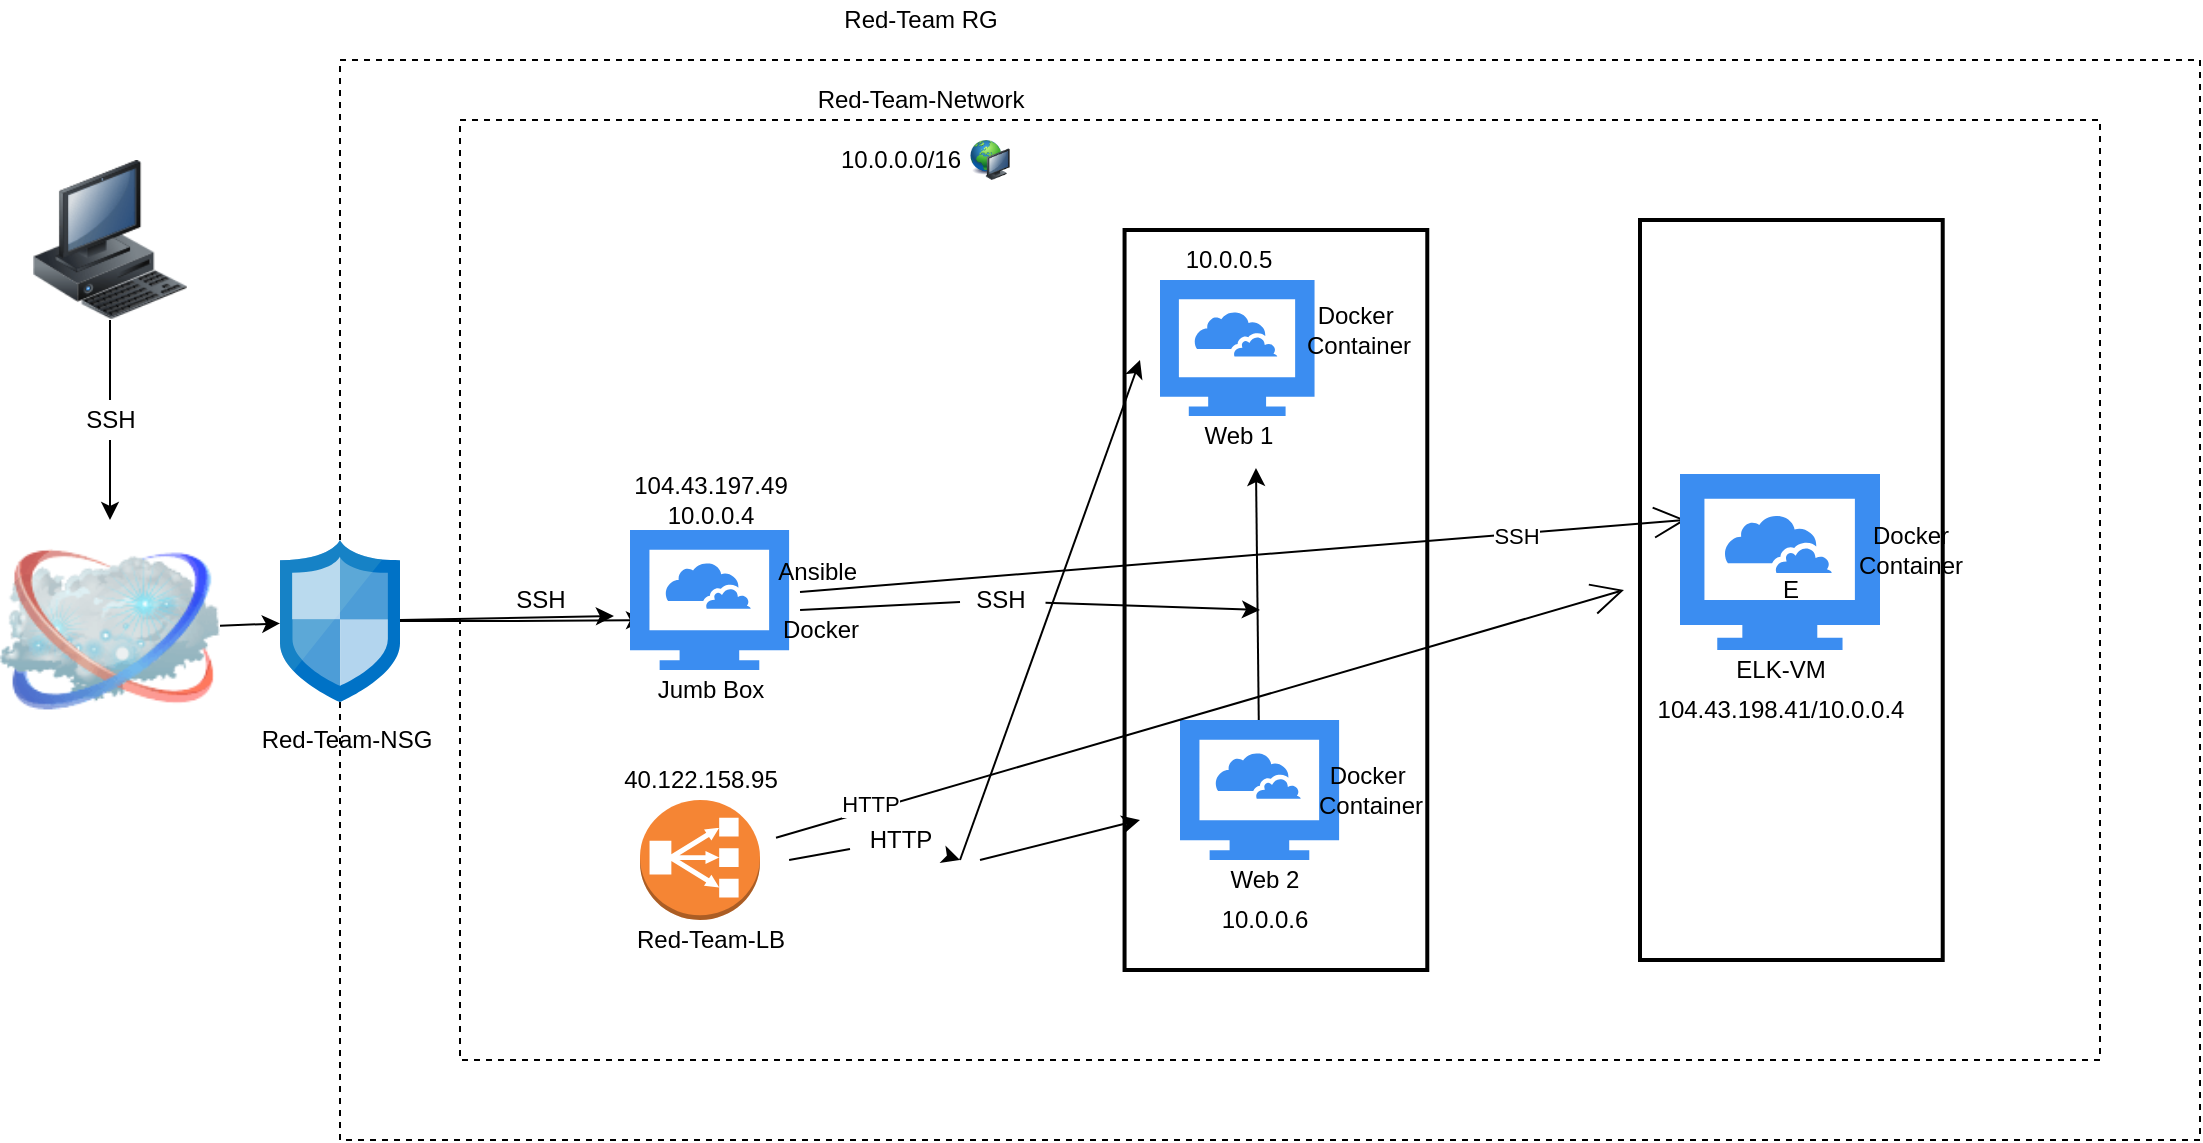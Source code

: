 <mxfile version="15.3.5" type="google"><diagram id="NhgxrmdCNX5sG75ckINy" name="Page-1"><mxGraphModel dx="1422" dy="762" grid="1" gridSize="10" guides="1" tooltips="1" connect="1" arrows="1" fold="1" page="1" pageScale="1" pageWidth="850" pageHeight="1100" math="0" shadow="0"><root><mxCell id="0"/><mxCell id="1" parent="0"/><mxCell id="9-Ka2VuBFVSzYfJKGY-1-11" value="" style="whiteSpace=wrap;html=1;dashed=1;fillColor=none;" parent="1" vertex="1"><mxGeometry x="240" y="80" width="930" height="540" as="geometry"/></mxCell><mxCell id="9-Ka2VuBFVSzYfJKGY-1-45" style="edgeStyle=none;rounded=0;orthogonalLoop=1;jettySize=auto;html=1;" parent="1" source="9-Ka2VuBFVSzYfJKGY-1-1" target="9-Ka2VuBFVSzYfJKGY-1-7" edge="1"><mxGeometry relative="1" as="geometry"/></mxCell><mxCell id="9-Ka2VuBFVSzYfJKGY-1-1" value="" style="image;html=1;image=img/lib/clip_art/networking/Cloud_128x128.png;" parent="1" vertex="1"><mxGeometry x="70" y="310" width="110" height="110" as="geometry"/></mxCell><mxCell id="9-Ka2VuBFVSzYfJKGY-1-4" style="edgeStyle=orthogonalEdgeStyle;rounded=0;orthogonalLoop=1;jettySize=auto;html=1;startArrow=none;" parent="1" source="9-Ka2VuBFVSzYfJKGY-1-5" target="9-Ka2VuBFVSzYfJKGY-1-1" edge="1"><mxGeometry relative="1" as="geometry"><Array as="points"><mxPoint x="125" y="330"/><mxPoint x="125" y="330"/></Array></mxGeometry></mxCell><mxCell id="9-Ka2VuBFVSzYfJKGY-1-3" value="" style="image;html=1;image=img/lib/clip_art/computers/Workstation_128x128.png;" parent="1" vertex="1"><mxGeometry x="85" y="130" width="80" height="80" as="geometry"/></mxCell><mxCell id="9-Ka2VuBFVSzYfJKGY-1-5" value="SSH" style="text;html=1;align=center;verticalAlign=middle;resizable=0;points=[];autosize=1;strokeColor=none;fillColor=none;" parent="1" vertex="1"><mxGeometry x="105" y="250" width="40" height="20" as="geometry"/></mxCell><mxCell id="9-Ka2VuBFVSzYfJKGY-1-6" value="" style="edgeStyle=orthogonalEdgeStyle;rounded=0;orthogonalLoop=1;jettySize=auto;html=1;endArrow=none;" parent="1" source="9-Ka2VuBFVSzYfJKGY-1-3" target="9-Ka2VuBFVSzYfJKGY-1-5" edge="1"><mxGeometry relative="1" as="geometry"><mxPoint x="125" y="280" as="sourcePoint"/><mxPoint x="125" y="370" as="targetPoint"/><Array as="points"/></mxGeometry></mxCell><mxCell id="9-Ka2VuBFVSzYfJKGY-1-27" style="edgeStyle=orthogonalEdgeStyle;rounded=0;orthogonalLoop=1;jettySize=auto;html=1;entryX=0.088;entryY=0.643;entryDx=0;entryDy=0;entryPerimeter=0;" parent="1" source="9-Ka2VuBFVSzYfJKGY-1-7" target="9-Ka2VuBFVSzYfJKGY-1-23" edge="1"><mxGeometry relative="1" as="geometry"/></mxCell><mxCell id="9-Ka2VuBFVSzYfJKGY-1-40" style="edgeStyle=none;rounded=0;orthogonalLoop=1;jettySize=auto;html=1;entryX=-0.101;entryY=0.614;entryDx=0;entryDy=0;entryPerimeter=0;" parent="1" source="9-Ka2VuBFVSzYfJKGY-1-7" target="9-Ka2VuBFVSzYfJKGY-1-23" edge="1"><mxGeometry relative="1" as="geometry"/></mxCell><mxCell id="9-Ka2VuBFVSzYfJKGY-1-7" value="" style="aspect=fixed;html=1;points=[];align=center;image;fontSize=12;image=img/lib/mscae/Network_Security_Groups_Classic.svg;" parent="1" vertex="1"><mxGeometry x="210" y="320" width="60" height="81.08" as="geometry"/></mxCell><mxCell id="9-Ka2VuBFVSzYfJKGY-1-9" value="&lt;table&gt;&lt;tbody&gt;&lt;tr&gt;&lt;td&gt;&lt;br&gt;&lt;/td&gt;&lt;td&gt;&lt;br&gt;&lt;/td&gt;&lt;/tr&gt;&lt;tr&gt;&lt;td&gt;&lt;br&gt;&lt;/td&gt;&lt;td&gt;&lt;br&gt;&lt;/td&gt;&lt;/tr&gt;&lt;/tbody&gt;&lt;/table&gt;" style="text;html=1;align=center;verticalAlign=middle;resizable=0;points=[];autosize=1;strokeColor=none;fillColor=none;" parent="1" vertex="1"><mxGeometry x="310" y="180" width="30" height="40" as="geometry"/></mxCell><mxCell id="9-Ka2VuBFVSzYfJKGY-1-12" value="" style="whiteSpace=wrap;html=1;dashed=1;fillColor=none;" parent="1" vertex="1"><mxGeometry x="300" y="110" width="820" height="470" as="geometry"/></mxCell><mxCell id="9-Ka2VuBFVSzYfJKGY-1-16" value="Red-Team-NSG" style="text;html=1;align=center;verticalAlign=middle;resizable=0;points=[];autosize=1;strokeColor=none;fillColor=none;" parent="1" vertex="1"><mxGeometry x="193.3" y="410" width="100" height="20" as="geometry"/></mxCell><mxCell id="9-Ka2VuBFVSzYfJKGY-1-17" value="Red-Team RG" style="text;html=1;align=center;verticalAlign=middle;resizable=0;points=[];autosize=1;strokeColor=none;fillColor=none;" parent="1" vertex="1"><mxGeometry x="485" y="50" width="90" height="20" as="geometry"/></mxCell><mxCell id="9-Ka2VuBFVSzYfJKGY-1-18" value="Red-Team-Network" style="text;html=1;align=center;verticalAlign=middle;resizable=0;points=[];autosize=1;strokeColor=none;fillColor=none;" parent="1" vertex="1"><mxGeometry x="470" y="90" width="120" height="20" as="geometry"/></mxCell><mxCell id="9-Ka2VuBFVSzYfJKGY-1-21" value="" style="image;html=1;image=img/lib/clip_art/computers/Network_128x128.png;dashed=1;fillColor=none;" parent="1" vertex="1"><mxGeometry x="530" y="120" width="70" height="20" as="geometry"/></mxCell><mxCell id="9-Ka2VuBFVSzYfJKGY-1-22" value="10.0.0.0/16" style="text;html=1;align=center;verticalAlign=middle;resizable=0;points=[];autosize=1;strokeColor=none;fillColor=none;" parent="1" vertex="1"><mxGeometry x="480" y="120" width="80" height="20" as="geometry"/></mxCell><mxCell id="9-Ka2VuBFVSzYfJKGY-1-23" value="" style="html=1;aspect=fixed;strokeColor=none;shadow=0;align=center;verticalAlign=top;fillColor=#3B8DF1;shape=mxgraph.gcp2.cloud_computer;dashed=1;" parent="1" vertex="1"><mxGeometry x="385" y="315" width="79.55" height="70" as="geometry"/></mxCell><mxCell id="9-Ka2VuBFVSzYfJKGY-1-24" value="Jumb Box" style="text;html=1;align=center;verticalAlign=middle;resizable=0;points=[];autosize=1;strokeColor=none;fillColor=none;" parent="1" vertex="1"><mxGeometry x="390" y="385" width="70" height="20" as="geometry"/></mxCell><mxCell id="9-Ka2VuBFVSzYfJKGY-1-38" style="edgeStyle=none;rounded=0;orthogonalLoop=1;jettySize=auto;html=1;exitX=1.069;exitY=0.571;exitDx=0;exitDy=0;exitPerimeter=0;startArrow=none;" parent="1" source="9-Ka2VuBFVSzYfJKGY-1-43" edge="1"><mxGeometry relative="1" as="geometry"><mxPoint x="700" y="355" as="targetPoint"/></mxGeometry></mxCell><mxCell id="tAet2AgOycafBtRzWZwq-9" style="edgeStyle=none;curved=1;rounded=0;orthogonalLoop=1;jettySize=auto;html=1;entryX=0.03;entryY=0.261;entryDx=0;entryDy=0;entryPerimeter=0;endArrow=open;startSize=14;endSize=14;sourcePerimeterSpacing=8;targetPerimeterSpacing=8;" edge="1" parent="1" target="tAet2AgOycafBtRzWZwq-5"><mxGeometry relative="1" as="geometry"><mxPoint x="470" y="346" as="sourcePoint"/></mxGeometry></mxCell><mxCell id="tAet2AgOycafBtRzWZwq-10" value="SSH" style="edgeLabel;html=1;align=center;verticalAlign=middle;resizable=0;points=[];" vertex="1" connectable="0" parent="tAet2AgOycafBtRzWZwq-9"><mxGeometry x="0.616" y="-1" relative="1" as="geometry"><mxPoint as="offset"/></mxGeometry></mxCell><mxCell id="9-Ka2VuBFVSzYfJKGY-1-25" value="Ansible&amp;nbsp;&lt;br&gt;&lt;br&gt;Docker" style="text;html=1;align=center;verticalAlign=middle;resizable=0;points=[];autosize=1;strokeColor=none;fillColor=none;" parent="1" vertex="1"><mxGeometry x="450" y="325" width="60" height="50" as="geometry"/></mxCell><mxCell id="9-Ka2VuBFVSzYfJKGY-1-26" value="104.43.197.49&lt;br&gt;10.0.0.4" style="text;html=1;align=center;verticalAlign=middle;resizable=0;points=[];autosize=1;strokeColor=none;fillColor=none;" parent="1" vertex="1"><mxGeometry x="379.78" y="285" width="90" height="30" as="geometry"/></mxCell><mxCell id="9-Ka2VuBFVSzYfJKGY-1-28" value="SSH" style="text;html=1;align=center;verticalAlign=middle;resizable=0;points=[];autosize=1;strokeColor=none;fillColor=none;" parent="1" vertex="1"><mxGeometry x="320" y="340" width="40" height="20" as="geometry"/></mxCell><mxCell id="9-Ka2VuBFVSzYfJKGY-1-29" value="" style="html=1;aspect=fixed;strokeColor=none;shadow=0;align=center;verticalAlign=top;fillColor=#3B8DF1;shape=mxgraph.gcp2.cloud_computer;dashed=1;" parent="1" vertex="1"><mxGeometry x="650" y="190" width="77.27" height="68" as="geometry"/></mxCell><mxCell id="9-Ka2VuBFVSzYfJKGY-1-37" style="edgeStyle=none;rounded=0;orthogonalLoop=1;jettySize=auto;html=1;entryX=0.687;entryY=1.3;entryDx=0;entryDy=0;entryPerimeter=0;" parent="1" source="9-Ka2VuBFVSzYfJKGY-1-30" target="9-Ka2VuBFVSzYfJKGY-1-31" edge="1"><mxGeometry relative="1" as="geometry"/></mxCell><mxCell id="9-Ka2VuBFVSzYfJKGY-1-30" value="" style="html=1;aspect=fixed;strokeColor=none;shadow=0;align=center;verticalAlign=top;fillColor=#3B8DF1;shape=mxgraph.gcp2.cloud_computer;dashed=1;" parent="1" vertex="1"><mxGeometry x="660" y="410" width="79.55" height="70" as="geometry"/></mxCell><mxCell id="9-Ka2VuBFVSzYfJKGY-1-31" value="Web 1" style="text;html=1;align=center;verticalAlign=middle;resizable=0;points=[];autosize=1;strokeColor=none;fillColor=none;" parent="1" vertex="1"><mxGeometry x="663.64" y="258" width="50" height="20" as="geometry"/></mxCell><mxCell id="9-Ka2VuBFVSzYfJKGY-1-32" value="Web 2" style="text;html=1;align=center;verticalAlign=middle;resizable=0;points=[];autosize=1;strokeColor=none;fillColor=none;" parent="1" vertex="1"><mxGeometry x="677.27" y="480" width="50" height="20" as="geometry"/></mxCell><mxCell id="9-Ka2VuBFVSzYfJKGY-1-33" value="Docker&amp;nbsp;&lt;br&gt;Container" style="text;html=1;align=center;verticalAlign=middle;resizable=0;points=[];autosize=1;strokeColor=none;fillColor=none;" parent="1" vertex="1"><mxGeometry x="713.64" y="200" width="70" height="30" as="geometry"/></mxCell><mxCell id="9-Ka2VuBFVSzYfJKGY-1-34" value="Docker&amp;nbsp;&lt;br&gt;Container" style="text;html=1;align=center;verticalAlign=middle;resizable=0;points=[];autosize=1;strokeColor=none;fillColor=none;" parent="1" vertex="1"><mxGeometry x="720" y="430" width="70" height="30" as="geometry"/></mxCell><mxCell id="9-Ka2VuBFVSzYfJKGY-1-41" value="10.0.0.5" style="text;html=1;align=center;verticalAlign=middle;resizable=0;points=[];autosize=1;strokeColor=none;fillColor=none;" parent="1" vertex="1"><mxGeometry x="653.64" y="170" width="60" height="20" as="geometry"/></mxCell><mxCell id="9-Ka2VuBFVSzYfJKGY-1-42" value="10.0.0.6" style="text;html=1;align=center;verticalAlign=middle;resizable=0;points=[];autosize=1;strokeColor=none;fillColor=none;" parent="1" vertex="1"><mxGeometry x="672.27" y="500" width="60" height="20" as="geometry"/></mxCell><mxCell id="9-Ka2VuBFVSzYfJKGY-1-43" value="SSH" style="text;html=1;align=center;verticalAlign=middle;resizable=0;points=[];autosize=1;strokeColor=none;fillColor=none;" parent="1" vertex="1"><mxGeometry x="550" y="340" width="40" height="20" as="geometry"/></mxCell><mxCell id="9-Ka2VuBFVSzYfJKGY-1-44" value="" style="edgeStyle=none;rounded=0;orthogonalLoop=1;jettySize=auto;html=1;exitX=1.069;exitY=0.571;exitDx=0;exitDy=0;exitPerimeter=0;endArrow=none;" parent="1" source="9-Ka2VuBFVSzYfJKGY-1-23" target="9-Ka2VuBFVSzYfJKGY-1-43" edge="1"><mxGeometry relative="1" as="geometry"><mxPoint x="700" y="355" as="targetPoint"/><mxPoint x="470.039" y="354.97" as="sourcePoint"/></mxGeometry></mxCell><mxCell id="9-Ka2VuBFVSzYfJKGY-1-46" value="" style="whiteSpace=wrap;html=1;fillColor=none;strokeWidth=2;" parent="1" vertex="1"><mxGeometry x="632.28" y="165" width="151.36" height="370" as="geometry"/></mxCell><mxCell id="9-Ka2VuBFVSzYfJKGY-1-47" style="edgeStyle=none;rounded=0;orthogonalLoop=1;jettySize=auto;html=1;exitX=0.5;exitY=1;exitDx=0;exitDy=0;" parent="1" source="9-Ka2VuBFVSzYfJKGY-1-46" target="9-Ka2VuBFVSzYfJKGY-1-46" edge="1"><mxGeometry relative="1" as="geometry"/></mxCell><mxCell id="9-Ka2VuBFVSzYfJKGY-1-48" value="Red-Team-LB" style="text;html=1;align=center;verticalAlign=middle;resizable=0;points=[];autosize=1;strokeColor=none;fillColor=none;" parent="1" vertex="1"><mxGeometry x="380" y="510" width="90" height="20" as="geometry"/></mxCell><mxCell id="tAet2AgOycafBtRzWZwq-7" style="edgeStyle=none;curved=1;rounded=0;orthogonalLoop=1;jettySize=auto;html=1;entryX=-0.053;entryY=0.5;entryDx=0;entryDy=0;entryPerimeter=0;endArrow=open;startSize=14;endSize=14;sourcePerimeterSpacing=8;targetPerimeterSpacing=8;" edge="1" parent="1" source="9-Ka2VuBFVSzYfJKGY-1-49" target="tAet2AgOycafBtRzWZwq-2"><mxGeometry relative="1" as="geometry"/></mxCell><mxCell id="tAet2AgOycafBtRzWZwq-8" value="HTTP" style="edgeLabel;html=1;align=center;verticalAlign=middle;resizable=0;points=[];" vertex="1" connectable="0" parent="tAet2AgOycafBtRzWZwq-7"><mxGeometry x="-0.774" y="3" relative="1" as="geometry"><mxPoint as="offset"/></mxGeometry></mxCell><mxCell id="9-Ka2VuBFVSzYfJKGY-1-49" value="" style="outlineConnect=0;dashed=0;verticalLabelPosition=bottom;verticalAlign=top;align=center;html=1;shape=mxgraph.aws3.classic_load_balancer;fillColor=#F58534;gradientColor=none;strokeWidth=2;" parent="1" vertex="1"><mxGeometry x="390" y="450" width="60" height="60" as="geometry"/></mxCell><mxCell id="9-Ka2VuBFVSzYfJKGY-1-50" value="40.122.158.95" style="text;html=1;align=center;verticalAlign=middle;resizable=0;points=[];autosize=1;strokeColor=none;fillColor=none;" parent="1" vertex="1"><mxGeometry x="374.55" y="430" width="90" height="20" as="geometry"/></mxCell><mxCell id="9-Ka2VuBFVSzYfJKGY-1-58" value="" style="endArrow=classic;html=1;startArrow=none;" parent="1" source="9-Ka2VuBFVSzYfJKGY-1-51" edge="1"><mxGeometry width="50" height="50" relative="1" as="geometry"><mxPoint x="464.55" y="480" as="sourcePoint"/><mxPoint x="550" y="480" as="targetPoint"/></mxGeometry></mxCell><mxCell id="9-Ka2VuBFVSzYfJKGY-1-59" value="" style="endArrow=classic;html=1;" parent="1" edge="1"><mxGeometry width="50" height="50" relative="1" as="geometry"><mxPoint x="550" y="480" as="sourcePoint"/><mxPoint x="640" y="230" as="targetPoint"/></mxGeometry></mxCell><mxCell id="9-Ka2VuBFVSzYfJKGY-1-60" value="" style="endArrow=classic;html=1;" parent="1" edge="1"><mxGeometry width="50" height="50" relative="1" as="geometry"><mxPoint x="560" y="480" as="sourcePoint"/><mxPoint x="640" y="460" as="targetPoint"/></mxGeometry></mxCell><mxCell id="9-Ka2VuBFVSzYfJKGY-1-51" value="HTTP" style="text;html=1;align=center;verticalAlign=middle;resizable=0;points=[];autosize=1;strokeColor=none;fillColor=none;" parent="1" vertex="1"><mxGeometry x="495" y="460" width="50" height="20" as="geometry"/></mxCell><mxCell id="9-Ka2VuBFVSzYfJKGY-1-61" value="" style="endArrow=none;html=1;" parent="1" target="9-Ka2VuBFVSzYfJKGY-1-51" edge="1"><mxGeometry width="50" height="50" relative="1" as="geometry"><mxPoint x="464.55" y="480" as="sourcePoint"/><mxPoint x="550" y="480" as="targetPoint"/></mxGeometry></mxCell><mxCell id="tAet2AgOycafBtRzWZwq-2" value="E" style="whiteSpace=wrap;html=1;fillColor=none;strokeWidth=2;" vertex="1" parent="1"><mxGeometry x="890" y="160" width="151.36" height="370" as="geometry"/></mxCell><mxCell id="tAet2AgOycafBtRzWZwq-5" value="" style="sketch=0;html=1;aspect=fixed;strokeColor=none;shadow=0;align=center;verticalAlign=top;fillColor=#3B8DF1;shape=mxgraph.gcp2.cloud_computer;hachureGap=4;pointerEvents=0;" vertex="1" parent="1"><mxGeometry x="910" y="287" width="100" height="88" as="geometry"/></mxCell><mxCell id="tAet2AgOycafBtRzWZwq-6" value="ELK-VM" style="text;html=1;align=center;verticalAlign=middle;resizable=0;points=[];autosize=1;strokeColor=none;fillColor=none;" vertex="1" parent="1"><mxGeometry x="930" y="375" width="60" height="20" as="geometry"/></mxCell><mxCell id="tAet2AgOycafBtRzWZwq-11" value="104.43.198.41/10.0.0.4" style="text;html=1;align=center;verticalAlign=middle;resizable=0;points=[];autosize=1;strokeColor=none;fillColor=none;" vertex="1" parent="1"><mxGeometry x="890" y="395" width="140" height="20" as="geometry"/></mxCell><mxCell id="tAet2AgOycafBtRzWZwq-12" value="Docker&lt;br&gt;Container" style="text;html=1;align=center;verticalAlign=middle;resizable=0;points=[];autosize=1;strokeColor=none;fillColor=none;" vertex="1" parent="1"><mxGeometry x="990" y="310" width="70" height="30" as="geometry"/></mxCell></root></mxGraphModel></diagram></mxfile>